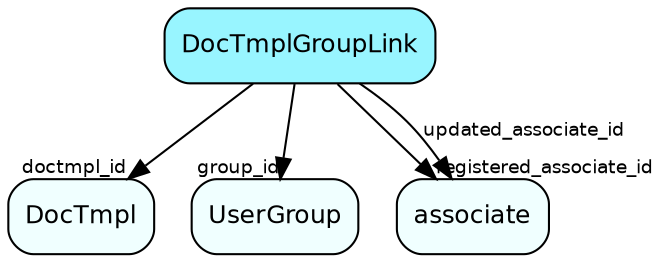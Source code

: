digraph DocTmplGroupLink  {
node [shape = box style="rounded, filled" fontname = "Helvetica" fontsize = "12" ]
edge [fontname = "Helvetica" fontsize = "9"]

DocTmplGroupLink[fillcolor = "cadetblue1"]
DocTmpl[fillcolor = "azure1"]
UserGroup[fillcolor = "azure1"]
associate[fillcolor = "azure1"]
DocTmplGroupLink -> DocTmpl [headlabel = "doctmpl_id"]
DocTmplGroupLink -> UserGroup [headlabel = "group_id"]
DocTmplGroupLink -> associate [headlabel = "registered_associate_id"]
DocTmplGroupLink -> associate [label = "updated_associate_id"]
}
